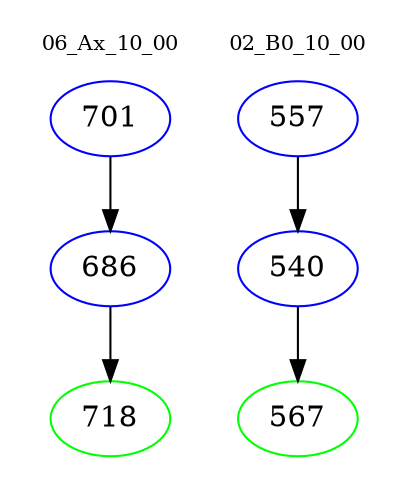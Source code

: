digraph{
subgraph cluster_0 {
color = white
label = "06_Ax_10_00";
fontsize=10;
T0_701 [label="701", color="blue"]
T0_701 -> T0_686 [color="black"]
T0_686 [label="686", color="blue"]
T0_686 -> T0_718 [color="black"]
T0_718 [label="718", color="green"]
}
subgraph cluster_1 {
color = white
label = "02_B0_10_00";
fontsize=10;
T1_557 [label="557", color="blue"]
T1_557 -> T1_540 [color="black"]
T1_540 [label="540", color="blue"]
T1_540 -> T1_567 [color="black"]
T1_567 [label="567", color="green"]
}
}
